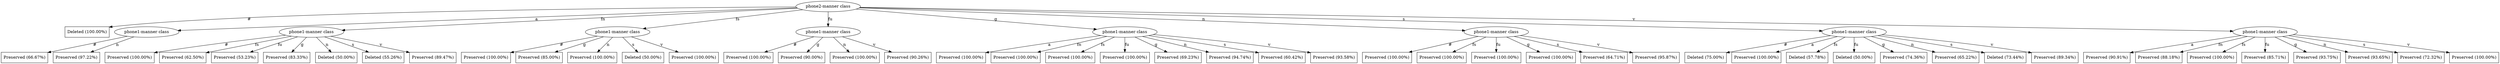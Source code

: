 digraph G {
"bg==" [ shape=ellipse label="phone2-manner class"]
"bg==" -> "bi0w" [ label="#" ]
"bi0w" [ shape=box label="Deleted (100.00%)"]
"bg==" -> "bi0x" [ label="a" ]
"bi0x" [ shape=ellipse label="phone1-manner class"]
"bi0x" -> "bi0xLTA=" [ label="#" ]
"bi0xLTA=" [ shape=box label="Preserved (66.67%)"]
"bi0x" -> "bi0xLTE1" [ label="n" ]
"bi0xLTE1" [ shape=box label="Preserved (97.22%)"]
"bg==" -> "bi0y" [ label="fn" ]
"bi0y" [ shape=ellipse label="phone1-manner class"]
"bi0y" -> "bi0yLTA=" [ label="#" ]
"bi0yLTA=" [ shape=box label="Preserved (100.00%)"]
"bi0y" -> "bi0yLTEy" [ label="fs" ]
"bi0yLTEy" [ shape=box label="Preserved (62.50%)"]
"bi0y" -> "bi0yLTEz" [ label="fu" ]
"bi0yLTEz" [ shape=box label="Preserved (53.23%)"]
"bi0y" -> "bi0yLTE0" [ label="g" ]
"bi0yLTE0" [ shape=box label="Preserved (83.33%)"]
"bi0y" -> "bi0yLTE1" [ label="n" ]
"bi0yLTE1" [ shape=box label="Deleted (50.00%)"]
"bi0y" -> "bi0yLTE2" [ label="s" ]
"bi0yLTE2" [ shape=box label="Deleted (55.26%)"]
"bi0y" -> "bi0yLTE3" [ label="v" ]
"bi0yLTE3" [ shape=box label="Preserved (89.47%)"]
"bg==" -> "bi0z" [ label="fs" ]
"bi0z" [ shape=ellipse label="phone1-manner class"]
"bi0z" -> "bi0zLTA=" [ label="#" ]
"bi0zLTA=" [ shape=box label="Preserved (100.00%)"]
"bi0z" -> "bi0zLTE0" [ label="g" ]
"bi0zLTE0" [ shape=box label="Preserved (85.00%)"]
"bi0z" -> "bi0zLTE1" [ label="n" ]
"bi0zLTE1" [ shape=box label="Preserved (100.00%)"]
"bi0z" -> "bi0zLTE2" [ label="s" ]
"bi0zLTE2" [ shape=box label="Deleted (50.00%)"]
"bi0z" -> "bi0zLTE3" [ label="v" ]
"bi0zLTE3" [ shape=box label="Preserved (100.00%)"]
"bg==" -> "bi00" [ label="fu" ]
"bi00" [ shape=ellipse label="phone1-manner class"]
"bi00" -> "bi00LTA=" [ label="#" ]
"bi00LTA=" [ shape=box label="Preserved (100.00%)"]
"bi00" -> "bi00LTE0" [ label="g" ]
"bi00LTE0" [ shape=box label="Preserved (90.00%)"]
"bi00" -> "bi00LTE1" [ label="n" ]
"bi00LTE1" [ shape=box label="Preserved (100.00%)"]
"bi00" -> "bi00LTE3" [ label="v" ]
"bi00LTE3" [ shape=box label="Preserved (90.26%)"]
"bg==" -> "bi01" [ label="g" ]
"bi01" [ shape=ellipse label="phone1-manner class"]
"bi01" -> "bi01LTEw" [ label="a" ]
"bi01LTEw" [ shape=box label="Preserved (100.00%)"]
"bi01" -> "bi01LTEx" [ label="fn" ]
"bi01LTEx" [ shape=box label="Preserved (100.00%)"]
"bi01" -> "bi01LTEy" [ label="fs" ]
"bi01LTEy" [ shape=box label="Preserved (100.00%)"]
"bi01" -> "bi01LTEz" [ label="fu" ]
"bi01LTEz" [ shape=box label="Preserved (100.00%)"]
"bi01" -> "bi01LTE0" [ label="g" ]
"bi01LTE0" [ shape=box label="Preserved (69.23%)"]
"bi01" -> "bi01LTE1" [ label="n" ]
"bi01LTE1" [ shape=box label="Preserved (94.74%)"]
"bi01" -> "bi01LTE2" [ label="s" ]
"bi01LTE2" [ shape=box label="Preserved (60.42%)"]
"bi01" -> "bi01LTE3" [ label="v" ]
"bi01LTE3" [ shape=box label="Preserved (93.58%)"]
"bg==" -> "bi02" [ label="n" ]
"bi02" [ shape=ellipse label="phone1-manner class"]
"bi02" -> "bi02LTA=" [ label="#" ]
"bi02LTA=" [ shape=box label="Preserved (100.00%)"]
"bi02" -> "bi02LTEy" [ label="fs" ]
"bi02LTEy" [ shape=box label="Preserved (100.00%)"]
"bi02" -> "bi02LTEz" [ label="fu" ]
"bi02LTEz" [ shape=box label="Preserved (100.00%)"]
"bi02" -> "bi02LTE0" [ label="g" ]
"bi02LTE0" [ shape=box label="Preserved (100.00%)"]
"bi02" -> "bi02LTE2" [ label="s" ]
"bi02LTE2" [ shape=box label="Preserved (64.71%)"]
"bi02" -> "bi02LTE3" [ label="v" ]
"bi02LTE3" [ shape=box label="Preserved (95.87%)"]
"bg==" -> "bi03" [ label="s" ]
"bi03" [ shape=ellipse label="phone1-manner class"]
"bi03" -> "bi03LTA=" [ label="#" ]
"bi03LTA=" [ shape=box label="Deleted (75.00%)"]
"bi03" -> "bi03LTEw" [ label="a" ]
"bi03LTEw" [ shape=box label="Preserved (100.00%)"]
"bi03" -> "bi03LTEy" [ label="fs" ]
"bi03LTEy" [ shape=box label="Deleted (57.78%)"]
"bi03" -> "bi03LTEz" [ label="fu" ]
"bi03LTEz" [ shape=box label="Deleted (50.00%)"]
"bi03" -> "bi03LTE0" [ label="g" ]
"bi03LTE0" [ shape=box label="Preserved (74.36%)"]
"bi03" -> "bi03LTE1" [ label="n" ]
"bi03LTE1" [ shape=box label="Preserved (65.22%)"]
"bi03" -> "bi03LTE2" [ label="s" ]
"bi03LTE2" [ shape=box label="Deleted (73.44%)"]
"bi03" -> "bi03LTE3" [ label="v" ]
"bi03LTE3" [ shape=box label="Preserved (89.34%)"]
"bg==" -> "bi04" [ label="v" ]
"bi04" [ shape=ellipse label="phone1-manner class"]
"bi04" -> "bi04LTEw" [ label="a" ]
"bi04LTEw" [ shape=box label="Preserved (90.91%)"]
"bi04" -> "bi04LTEx" [ label="fn" ]
"bi04LTEx" [ shape=box label="Preserved (88.18%)"]
"bi04" -> "bi04LTEy" [ label="fs" ]
"bi04LTEy" [ shape=box label="Preserved (100.00%)"]
"bi04" -> "bi04LTEz" [ label="fu" ]
"bi04LTEz" [ shape=box label="Preserved (85.71%)"]
"bi04" -> "bi04LTE0" [ label="g" ]
"bi04LTE0" [ shape=box label="Preserved (93.75%)"]
"bi04" -> "bi04LTE1" [ label="n" ]
"bi04LTE1" [ shape=box label="Preserved (93.65%)"]
"bi04" -> "bi04LTE2" [ label="s" ]
"bi04LTE2" [ shape=box label="Preserved (72.32%)"]
"bi04" -> "bi04LTE3" [ label="v" ]
"bi04LTE3" [ shape=box label="Preserved (100.00%)"]
}
